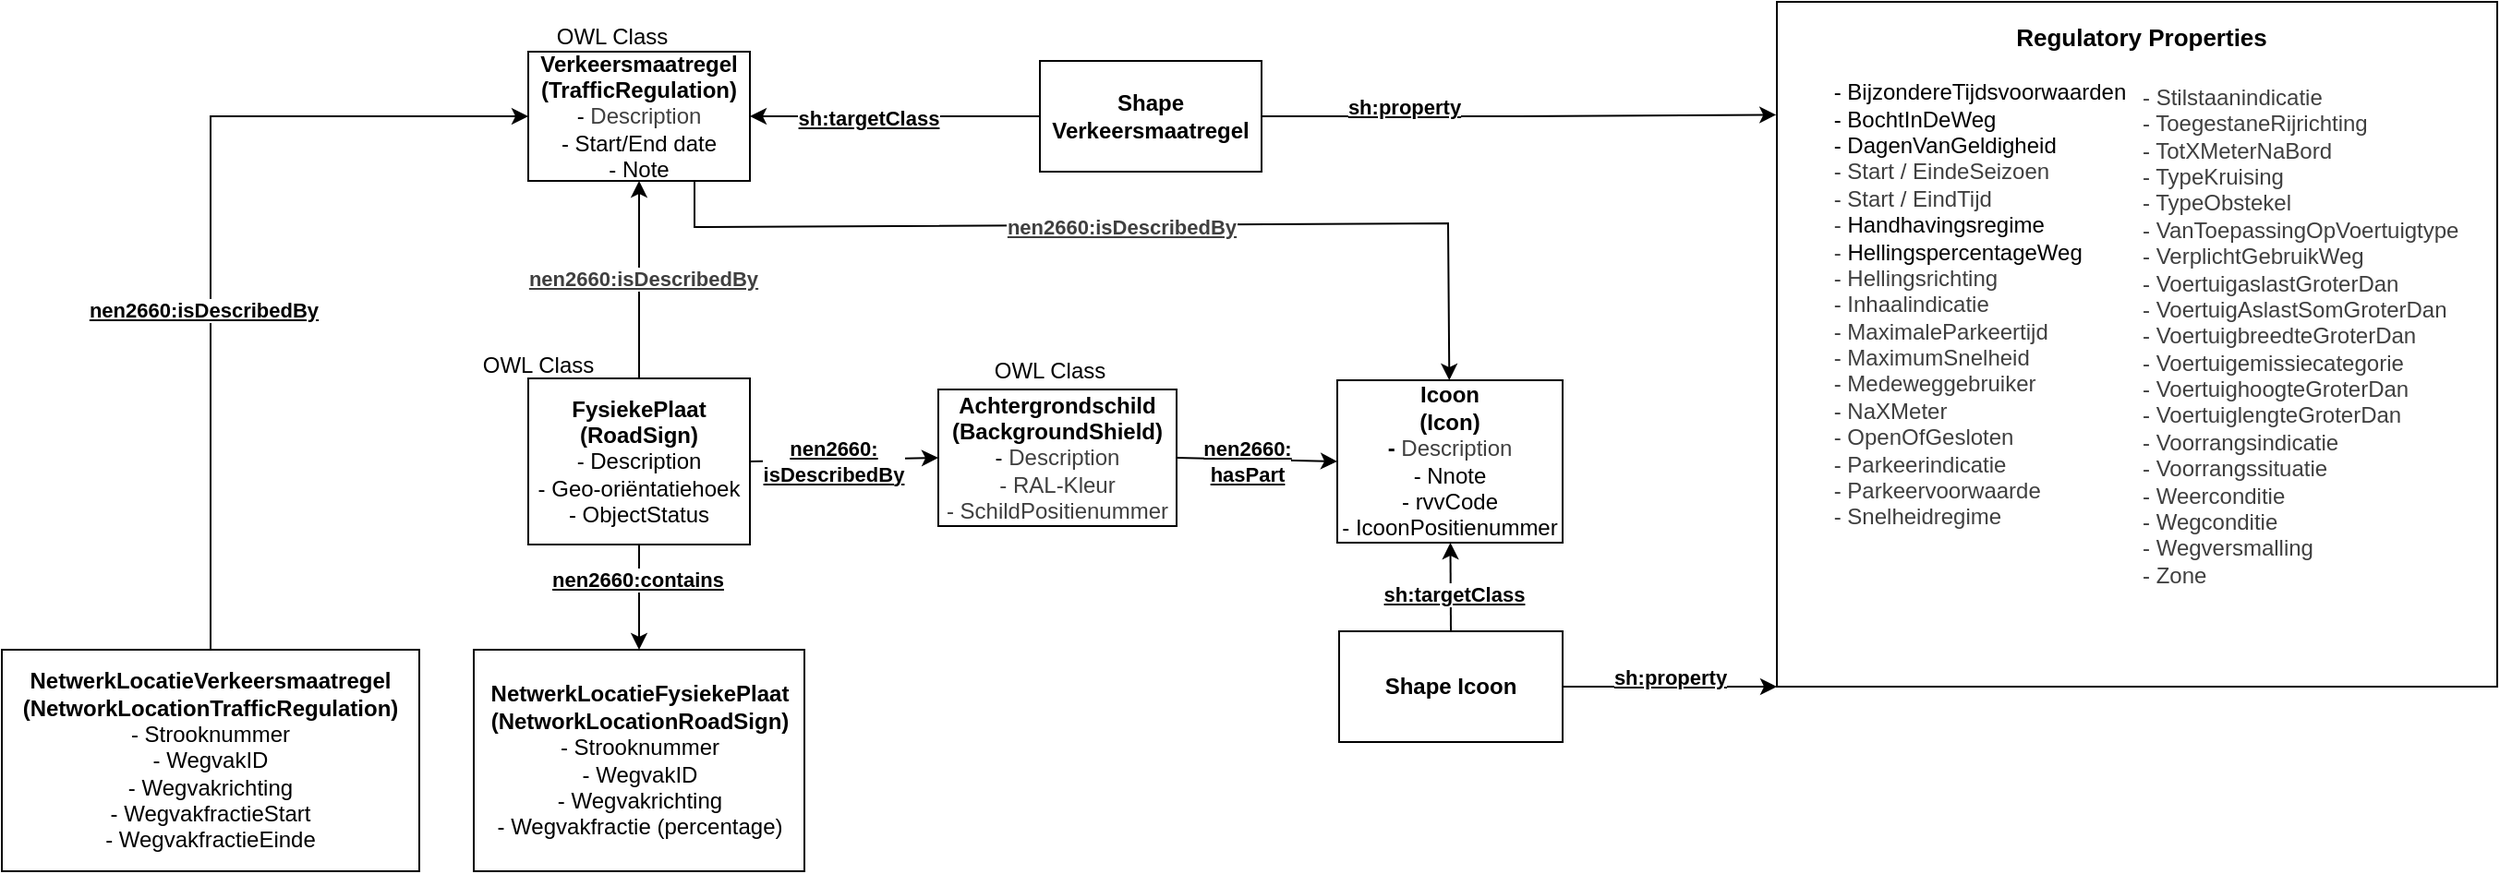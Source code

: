 <mxfile version="28.0.6">
  <diagram name="Page-1" id="0LnV7ETqTs7hgSCRXFs9">
    <mxGraphModel dx="1042" dy="1572" grid="0" gridSize="10" guides="1" tooltips="1" connect="1" arrows="1" fold="1" page="1" pageScale="1" pageWidth="1100" pageHeight="850" math="0" shadow="0">
      <root>
        <mxCell id="0" />
        <mxCell id="1" parent="0" />
        <mxCell id="JAaSVqaNoPK4AC_1vTfK-8" style="edgeStyle=orthogonalEdgeStyle;rounded=0;orthogonalLoop=1;jettySize=auto;html=1;entryX=-0.001;entryY=0.165;entryDx=0;entryDy=0;entryPerimeter=0;" parent="1" source="33" target="BCpdqVNQJVRz4uYAB1dM-32" edge="1">
          <mxGeometry relative="1" as="geometry">
            <mxPoint x="640" y="55" as="sourcePoint" />
            <mxPoint x="982" y="54" as="targetPoint" />
          </mxGeometry>
        </mxCell>
        <mxCell id="JAaSVqaNoPK4AC_1vTfK-9" value="&lt;div&gt;&lt;b&gt;&lt;u&gt;sh:property&lt;/u&gt;&lt;/b&gt;&lt;/div&gt;&lt;div&gt;&lt;b&gt;&lt;u&gt;&lt;br&gt;&lt;/u&gt;&lt;/b&gt;&lt;/div&gt;" style="edgeLabel;html=1;align=center;verticalAlign=middle;resizable=0;points=[];" parent="JAaSVqaNoPK4AC_1vTfK-8" vertex="1" connectable="0">
          <mxGeometry x="-0.45" y="-2" relative="1" as="geometry">
            <mxPoint as="offset" />
          </mxGeometry>
        </mxCell>
        <mxCell id="JAaSVqaNoPK4AC_1vTfK-12" style="rounded=0;orthogonalLoop=1;jettySize=auto;html=1;exitX=0.5;exitY=0;exitDx=0;exitDy=0;entryX=0.5;entryY=1;entryDx=0;entryDy=0;" parent="1" source="BCpdqVNQJVRz4uYAB1dM-2" target="BCpdqVNQJVRz4uYAB1dM-1" edge="1">
          <mxGeometry relative="1" as="geometry">
            <mxPoint x="747" y="137" as="targetPoint" />
          </mxGeometry>
        </mxCell>
        <mxCell id="JAaSVqaNoPK4AC_1vTfK-13" value="&lt;div style=&quot;border-color: var(--border-color);&quot;&gt;&lt;b style=&quot;color: rgb(63, 63, 63); border-color: var(--border-color);&quot;&gt;&lt;u style=&quot;border-color: var(--border-color);&quot;&gt;nen2660:isDescribedBy&lt;/u&gt;&lt;/b&gt;&lt;/div&gt;" style="edgeLabel;html=1;align=center;verticalAlign=middle;resizable=0;points=[];" parent="JAaSVqaNoPK4AC_1vTfK-12" vertex="1" connectable="0">
          <mxGeometry x="0.013" y="-2" relative="1" as="geometry">
            <mxPoint as="offset" />
          </mxGeometry>
        </mxCell>
        <mxCell id="19" style="edgeStyle=none;html=1;rounded=0;curved=0;exitX=0.75;exitY=1;exitDx=0;exitDy=0;" parent="1" source="BCpdqVNQJVRz4uYAB1dM-1" target="JAaSVqaNoPK4AC_1vTfK-5" edge="1">
          <mxGeometry relative="1" as="geometry">
            <Array as="points">
              <mxPoint x="397" y="116" />
              <mxPoint x="805" y="114" />
            </Array>
          </mxGeometry>
        </mxCell>
        <mxCell id="20" value="&lt;b style=&quot;color: rgb(63, 63, 63); border-color: var(--border-color);&quot;&gt;&lt;u style=&quot;border-color: var(--border-color);&quot;&gt;nen2660:isDescribedBy&lt;/u&gt;&lt;/b&gt;" style="edgeLabel;html=1;align=center;verticalAlign=middle;resizable=0;points=[];" parent="19" vertex="1" connectable="0">
          <mxGeometry x="-0.517" y="-2" relative="1" as="geometry">
            <mxPoint x="131" y="-2" as="offset" />
          </mxGeometry>
        </mxCell>
        <mxCell id="BCpdqVNQJVRz4uYAB1dM-1" value="&lt;div&gt;&lt;b&gt;Verkeersmaatregel&lt;/b&gt;&lt;/div&gt;&lt;div&gt;&lt;b&gt;(&lt;/b&gt;&lt;b&gt;&lt;/b&gt;&lt;b&gt;TrafficRegulation&lt;/b&gt;&lt;b&gt;)&lt;br&gt;&lt;/b&gt;&lt;/div&gt;&lt;div&gt;-&amp;nbsp;&lt;span style=&quot;color: rgb(63, 63, 63); background-color: transparent;&quot;&gt;Description&lt;/span&gt;&lt;br&gt;&lt;/div&gt;&lt;div&gt;- Start/End date&lt;/div&gt;&lt;div&gt;- Note&lt;/div&gt;" style="rounded=0;whiteSpace=wrap;html=1;" parent="1" vertex="1">
          <mxGeometry x="307" y="21" width="120" height="70" as="geometry" />
        </mxCell>
        <mxCell id="7" style="edgeStyle=none;html=1;exitX=1;exitY=0.5;exitDx=0;exitDy=0;entryX=0;entryY=0.5;entryDx=0;entryDy=0;" parent="1" source="BCpdqVNQJVRz4uYAB1dM-2" target="zsQL0wGQAGFPRSmptsXq-15" edge="1">
          <mxGeometry relative="1" as="geometry">
            <mxPoint x="923" y="225.37" as="targetPoint" />
          </mxGeometry>
        </mxCell>
        <mxCell id="8" value="&lt;div style=&quot;border-color: var(--border-color);&quot;&gt;&lt;b style=&quot;border-color: var(--border-color);&quot;&gt;&lt;u style=&quot;border-color: var(--border-color);&quot;&gt;nen2660:&lt;/u&gt;&lt;/b&gt;&lt;/div&gt;&lt;div style=&quot;border-color: var(--border-color);&quot;&gt;&lt;b style=&quot;border-color: var(--border-color);&quot;&gt;&lt;u style=&quot;border-color: var(--border-color);&quot;&gt;isDescribedBy&lt;/u&gt;&lt;/b&gt;&lt;/div&gt;" style="edgeLabel;html=1;align=center;verticalAlign=middle;resizable=0;points=[];" parent="7" vertex="1" connectable="0">
          <mxGeometry x="-0.193" relative="1" as="geometry">
            <mxPoint x="4" y="1" as="offset" />
          </mxGeometry>
        </mxCell>
        <mxCell id="17" style="edgeStyle=none;html=1;exitX=0.5;exitY=1;exitDx=0;exitDy=0;" parent="1" source="BCpdqVNQJVRz4uYAB1dM-2" target="BCpdqVNQJVRz4uYAB1dM-29" edge="1">
          <mxGeometry relative="1" as="geometry" />
        </mxCell>
        <mxCell id="18" value="&lt;b&gt;&lt;u&gt;nen2660:contains&lt;/u&gt;&lt;/b&gt;" style="edgeLabel;html=1;align=center;verticalAlign=middle;resizable=0;points=[];" parent="17" vertex="1" connectable="0">
          <mxGeometry x="-0.326" y="-1" relative="1" as="geometry">
            <mxPoint as="offset" />
          </mxGeometry>
        </mxCell>
        <mxCell id="BCpdqVNQJVRz4uYAB1dM-2" value="&lt;div&gt;&lt;b&gt;FysiekePlaat&lt;/b&gt;&lt;/div&gt;&lt;div&gt;&lt;b&gt;(&lt;/b&gt;&lt;b&gt;&lt;/b&gt;&lt;b&gt;RoadSign&lt;/b&gt;&lt;b&gt;)&lt;/b&gt;&lt;br&gt;&lt;/div&gt;&lt;div&gt;&lt;span style=&quot;background-color: transparent;&quot;&gt;- Description&lt;/span&gt;&lt;/div&gt;&lt;div&gt;&lt;span style=&quot;background-color: transparent;&quot;&gt;-&amp;nbsp;&lt;/span&gt;&lt;span style=&quot;background-color: transparent;&quot;&gt;Geo-oriëntatiehoek&lt;/span&gt;&lt;/div&gt;&lt;div&gt;&lt;span style=&quot;background-color: transparent;&quot;&gt;- ObjectStatus&lt;/span&gt;&lt;/div&gt;" style="rounded=0;whiteSpace=wrap;html=1;" parent="1" vertex="1">
          <mxGeometry x="307" y="198" width="120" height="90" as="geometry" />
        </mxCell>
        <mxCell id="zsQL0wGQAGFPRSmptsXq-16" style="edgeStyle=orthogonalEdgeStyle;rounded=0;orthogonalLoop=1;jettySize=auto;html=1;exitX=0.5;exitY=0;exitDx=0;exitDy=0;entryX=0;entryY=0.5;entryDx=0;entryDy=0;" parent="1" source="BCpdqVNQJVRz4uYAB1dM-22" target="BCpdqVNQJVRz4uYAB1dM-1" edge="1">
          <mxGeometry relative="1" as="geometry" />
        </mxCell>
        <mxCell id="zsQL0wGQAGFPRSmptsXq-17" value="&lt;b&gt;&lt;u&gt;nen2660:isDescribedBy&lt;/u&gt;&lt;/b&gt;" style="edgeLabel;html=1;align=center;verticalAlign=middle;resizable=0;points=[];" parent="zsQL0wGQAGFPRSmptsXq-16" vertex="1" connectable="0">
          <mxGeometry x="-0.221" y="-3" relative="1" as="geometry">
            <mxPoint x="-7" y="-5" as="offset" />
          </mxGeometry>
        </mxCell>
        <mxCell id="BCpdqVNQJVRz4uYAB1dM-22" value="&lt;div&gt;&lt;b&gt;NetwerkLocatieVerkeersmaatregel&lt;/b&gt;&lt;/div&gt;&lt;div&gt;&lt;b&gt;(&lt;/b&gt;&lt;b&gt;&lt;/b&gt;&lt;b&gt;NetworkLocationTrafficRegulation&lt;/b&gt;&lt;b&gt;)&lt;/b&gt;&lt;/div&gt;&lt;div&gt;- Strooknummer&lt;/div&gt;&lt;div&gt;- WegvakID&lt;/div&gt;&lt;div&gt;- Wegvakrichting&lt;/div&gt;- WegvakfractieStart&lt;br&gt;- WegvakfractieEinde" style="rounded=0;whiteSpace=wrap;html=1;" parent="1" vertex="1">
          <mxGeometry x="22" y="345" width="226" height="120" as="geometry" />
        </mxCell>
        <mxCell id="BCpdqVNQJVRz4uYAB1dM-29" value="&lt;div&gt;&lt;b&gt;NetwerkLocatieFysiekePlaat&lt;/b&gt;&lt;/div&gt;&lt;div&gt;&lt;b&gt;(&lt;/b&gt;&lt;b&gt;NetworkLocationRoadSign)&lt;/b&gt;&lt;/div&gt;&lt;div&gt;- Strooknummer&lt;/div&gt;&lt;div&gt;- WegvakID&lt;/div&gt;&lt;div&gt;- Wegvakrichting&lt;/div&gt;&lt;div&gt;- Wegvakfractie (percentage)&lt;br&gt;&lt;/div&gt;" style="rounded=0;whiteSpace=wrap;html=1;" parent="1" vertex="1">
          <mxGeometry x="277.5" y="345" width="179" height="120" as="geometry" />
        </mxCell>
        <mxCell id="JAaSVqaNoPK4AC_1vTfK-14" style="rounded=0;orthogonalLoop=1;jettySize=auto;html=1;exitX=1;exitY=0.5;exitDx=0;exitDy=0;entryX=0;entryY=1;entryDx=0;entryDy=0;" parent="1" source="38" target="BCpdqVNQJVRz4uYAB1dM-32" edge="1">
          <mxGeometry relative="1" as="geometry">
            <mxPoint x="887" y="473" as="targetPoint" />
            <Array as="points" />
          </mxGeometry>
        </mxCell>
        <mxCell id="15" value="&lt;div&gt;&lt;b&gt;&lt;u&gt;sh:property&lt;/u&gt;&lt;/b&gt;&lt;/div&gt;" style="edgeLabel;html=1;align=center;verticalAlign=middle;resizable=0;points=[];" parent="JAaSVqaNoPK4AC_1vTfK-14" vertex="1" connectable="0">
          <mxGeometry x="0.221" y="4" relative="1" as="geometry">
            <mxPoint x="-13" y="-1" as="offset" />
          </mxGeometry>
        </mxCell>
        <mxCell id="BCpdqVNQJVRz4uYAB1dM-32" value="&lt;div&gt;&lt;br&gt;&lt;/div&gt;&lt;div&gt;&lt;span style=&quot;color: rgb(63, 63, 63);&quot;&gt;&lt;/span&gt;&lt;/div&gt;" style="rounded=0;whiteSpace=wrap;html=1;" parent="1" vertex="1">
          <mxGeometry x="983" y="-6" width="390" height="371" as="geometry" />
        </mxCell>
        <mxCell id="JAaSVqaNoPK4AC_1vTfK-5" value="&lt;div&gt;&lt;b&gt;Icoon&lt;/b&gt;&lt;/div&gt;&lt;div&gt;&lt;b&gt;(Icon)&lt;br&gt;&lt;/b&gt;&lt;/div&gt;&lt;div&gt;&lt;b&gt;-&amp;nbsp;&lt;/b&gt;&lt;span style=&quot;color: rgb(63, 63, 63); background-color: transparent;&quot;&gt;Description&lt;/span&gt;&lt;/div&gt;&lt;div&gt;- Nnote&lt;/div&gt;&lt;div&gt;- rvvCode&lt;/div&gt;&lt;div&gt;- IcoonPositienummer&lt;/div&gt;" style="rounded=0;whiteSpace=wrap;html=1;" parent="1" vertex="1">
          <mxGeometry x="745" y="199" width="122" height="88" as="geometry" />
        </mxCell>
        <mxCell id="10" style="edgeStyle=none;html=1;exitX=1;exitY=0.5;exitDx=0;exitDy=0;entryX=0;entryY=0.5;entryDx=0;entryDy=0;" parent="1" source="zsQL0wGQAGFPRSmptsXq-15" target="JAaSVqaNoPK4AC_1vTfK-5" edge="1">
          <mxGeometry relative="1" as="geometry">
            <mxPoint x="1077" y="197" as="targetPoint" />
            <mxPoint x="1050.5" y="218.25" as="sourcePoint" />
          </mxGeometry>
        </mxCell>
        <mxCell id="11" value="&lt;div&gt;&lt;b&gt;&lt;u&gt;nen2660:&lt;/u&gt;&lt;/b&gt;&lt;/div&gt;&lt;div&gt;&lt;b&gt;&lt;u&gt;hasPart&lt;/u&gt;&lt;/b&gt;&lt;/div&gt;" style="edgeLabel;html=1;align=center;verticalAlign=middle;resizable=0;points=[];" parent="10" vertex="1" connectable="0">
          <mxGeometry x="-0.254" relative="1" as="geometry">
            <mxPoint x="5" y="1" as="offset" />
          </mxGeometry>
        </mxCell>
        <mxCell id="zsQL0wGQAGFPRSmptsXq-15" value="&lt;div&gt;&lt;b&gt;Achtergrondschild&lt;/b&gt;&lt;/div&gt;&lt;div&gt;&lt;b&gt;(&lt;/b&gt;&lt;b&gt;&lt;/b&gt;&lt;b&gt;BackgroundShield&lt;/b&gt;&lt;b&gt;)&lt;br&gt;&lt;/b&gt;&lt;/div&gt;&lt;div&gt;&lt;span style=&quot;background-color: initial;&quot;&gt;-&amp;nbsp;&lt;/span&gt;&lt;span style=&quot;color: rgb(63, 63, 63); background-color: transparent;&quot;&gt;Description&lt;/span&gt;&lt;/div&gt;&lt;div&gt;&lt;span style=&quot;color: rgb(63, 63, 63); background-color: transparent;&quot;&gt;- RAL-Kleur&lt;/span&gt;&lt;/div&gt;&lt;div&gt;&lt;span style=&quot;color: rgb(63, 63, 63); background-color: transparent;&quot;&gt;- SchildPositienummer&lt;/span&gt;&lt;/div&gt;" style="rounded=0;whiteSpace=wrap;html=1;" parent="1" vertex="1">
          <mxGeometry x="529" y="204" width="129" height="74" as="geometry" />
        </mxCell>
        <mxCell id="25" value="&lt;div&gt;&lt;br&gt;&lt;/div&gt;&lt;div style=&quot;text-align: left;&quot;&gt;- BijzondereTijdsvoorwaarden&lt;/div&gt;&lt;div style=&quot;text-align: left;&quot;&gt;- BochtInDeWeg&lt;/div&gt;&lt;div style=&quot;text-align: left;&quot;&gt;- DagenVanGeldigheid&lt;/div&gt;&lt;span style=&quot;color: rgb(63, 63, 63);&quot;&gt;&lt;div style=&quot;text-align: left;&quot;&gt;&lt;span style=&quot;background-color: transparent;&quot;&gt;- Start / EindeSeizoen&lt;/span&gt;&lt;/div&gt;&lt;/span&gt;&lt;div&gt;&lt;div style=&quot;text-align: left;&quot;&gt;&lt;span style=&quot;background-color: transparent; color: rgb(63, 63, 63);&quot;&gt;- Start / EindTijd&lt;/span&gt;&lt;/div&gt;&lt;div style=&quot;text-align: left;&quot;&gt;&lt;span style=&quot;background-color: transparent; color: rgb(63, 63, 63);&quot;&gt;-&amp;nbsp;&lt;/span&gt;&lt;span style=&quot;background-color: transparent;&quot;&gt;Handhavingsregime&lt;/span&gt;&lt;/div&gt;&lt;div style=&quot;text-align: left;&quot;&gt;&lt;span style=&quot;background-color: transparent; color: rgb(63, 63, 63);&quot;&gt;-&amp;nbsp;&lt;/span&gt;&lt;span style=&quot;background-color: transparent;&quot;&gt;HellingspercentageWeg&lt;/span&gt;&lt;/div&gt;&lt;div style=&quot;text-align: left;&quot;&gt;&lt;span style=&quot;background-color: transparent; color: rgb(63, 63, 63);&quot;&gt;-&amp;nbsp;Hellingsrichting&lt;/span&gt;&lt;/div&gt;&lt;div&gt;&lt;/div&gt;&lt;span style=&quot;color: rgb(63, 63, 63);&quot;&gt;&lt;div style=&quot;text-align: left;&quot;&gt;&lt;span style=&quot;background-color: transparent;&quot;&gt;- Inhaalindicatie&lt;/span&gt;&lt;/div&gt;&lt;/span&gt;&lt;/div&gt;&lt;div&gt;&lt;span style=&quot;color: rgb(63, 63, 63);&quot;&gt;&lt;/span&gt;&lt;/div&gt;&lt;span style=&quot;color: rgb(63, 63, 63);&quot;&gt;&lt;div style=&quot;text-align: left;&quot;&gt;&lt;span style=&quot;background-color: transparent;&quot;&gt;- MaximaleParkeertijd&lt;/span&gt;&lt;/div&gt;&lt;/span&gt;&lt;div style=&quot;text-align: left;&quot;&gt;&lt;span style=&quot;color: rgb(63, 63, 63);&quot;&gt;- MaximumSnelheid&lt;/span&gt;&lt;/div&gt;&lt;div&gt;&lt;span style=&quot;color: rgb(63, 63, 63);&quot;&gt;&lt;/span&gt;&lt;/div&gt;&lt;span style=&quot;color: rgb(63, 63, 63);&quot;&gt;&lt;div style=&quot;text-align: left;&quot;&gt;&lt;span style=&quot;background-color: transparent;&quot;&gt;- Medeweggebruiker&lt;/span&gt;&lt;/div&gt;&lt;/span&gt;&lt;div style=&quot;text-align: left;&quot;&gt;&lt;span style=&quot;color: rgb(63, 63, 63);&quot;&gt;- NaXMeter&lt;/span&gt;&lt;span style=&quot;color: rgb(63, 63, 63);&quot;&gt;&lt;/span&gt;&lt;/div&gt;&lt;div&gt;&lt;span style=&quot;color: rgb(63, 63, 63);&quot;&gt;&lt;/span&gt;&lt;/div&gt;&lt;span style=&quot;color: rgb(63, 63, 63);&quot;&gt;&lt;div style=&quot;text-align: left;&quot;&gt;&lt;span style=&quot;background-color: transparent;&quot;&gt;- OpenOfGesloten&lt;/span&gt;&lt;/div&gt;&lt;/span&gt;&lt;div&gt;&lt;span style=&quot;color: rgb(63, 63, 63);&quot;&gt;&lt;/span&gt;&lt;/div&gt;&lt;span style=&quot;color: rgb(63, 63, 63);&quot;&gt;&lt;div style=&quot;text-align: left;&quot;&gt;&lt;span style=&quot;background-color: transparent;&quot;&gt;- Parkeerindicatie&lt;/span&gt;&lt;/div&gt;&lt;/span&gt;&lt;div style=&quot;text-align: left;&quot;&gt;&lt;span style=&quot;color: rgb(63, 63, 63);&quot;&gt;- Parkeervoorwaarde&lt;/span&gt;&lt;/div&gt;&lt;div&gt;&lt;span style=&quot;color: rgb(63, 63, 63);&quot;&gt;&lt;div style=&quot;color: rgb(63, 63, 63);&quot;&gt;&lt;span style=&quot;color: rgb(63, 63, 63);&quot;&gt;&lt;/span&gt;&lt;/div&gt;&lt;span style=&quot;color: rgb(63, 63, 63);&quot;&gt;&lt;div style=&quot;text-align: left;&quot;&gt;&lt;span style=&quot;background-color: transparent;&quot;&gt;- Snelheidregime&lt;/span&gt;&lt;/div&gt;&lt;/span&gt;&lt;/span&gt;&lt;/div&gt;&lt;div&gt;&lt;span style=&quot;color: rgb(63, 63, 63);&quot;&gt;&lt;span style=&quot;color: rgb(63, 63, 63);&quot;&gt;&lt;br&gt;&lt;/span&gt;&lt;/span&gt;&lt;/div&gt;" style="text;html=1;align=center;verticalAlign=middle;whiteSpace=wrap;rounded=0;" parent="1" vertex="1">
          <mxGeometry x="1004" y="28" width="178" height="260" as="geometry" />
        </mxCell>
        <mxCell id="26" value="&lt;div style=&quot;color: rgb(63, 63, 63);&quot;&gt;&lt;span style=&quot;color: rgb(63, 63, 63);&quot;&gt;-&amp;nbsp;Stilstaanindicatie&amp;nbsp;&lt;/span&gt;&lt;span style=&quot;color: rgb(63, 63, 63);&quot;&gt;&lt;/span&gt;&lt;/div&gt;&lt;div style=&quot;color: rgb(63, 63, 63);&quot;&gt;&lt;span style=&quot;color: rgb(63, 63, 63);&quot;&gt;&lt;/span&gt;&lt;/div&gt;&lt;div style=&quot;color: rgb(63, 63, 63);&quot;&gt;&lt;span style=&quot;color: rgb(63, 63, 63);&quot;&gt;- ToegestaneRijrichting&lt;/span&gt;&lt;/div&gt;&lt;div style=&quot;color: rgb(63, 63, 63);&quot;&gt;&lt;span style=&quot;color: rgb(63, 63, 63);&quot;&gt;&lt;/span&gt;&lt;/div&gt;&lt;span style=&quot;color: rgb(63, 63, 63);&quot;&gt;- TotXMeterNaBord&lt;/span&gt;&lt;div style=&quot;color: rgb(63, 63, 63);&quot;&gt;&lt;span style=&quot;color: rgb(63, 63, 63);&quot;&gt;- TypeKruising&lt;/span&gt;&lt;/div&gt;&lt;div style=&quot;color: rgb(63, 63, 63);&quot;&gt;&lt;span style=&quot;color: rgb(63, 63, 63);&quot;&gt;&lt;/span&gt;&lt;/div&gt;&lt;span style=&quot;color: rgb(63, 63, 63);&quot;&gt;- TypeObstekel&lt;/span&gt;&lt;div style=&quot;color: rgb(63, 63, 63);&quot;&gt;&lt;span style=&quot;color: rgb(63, 63, 63);&quot;&gt;- VanToepassingOpVoertuigtype&lt;/span&gt;&lt;span style=&quot;color: rgb(63, 63, 63);&quot;&gt;&lt;/span&gt;&lt;/div&gt;&lt;div style=&quot;color: rgb(63, 63, 63);&quot;&gt;&lt;span style=&quot;color: rgb(63, 63, 63);&quot;&gt;&lt;/span&gt;&lt;/div&gt;&lt;span style=&quot;color: rgb(63, 63, 63);&quot;&gt;- VerplichtGebruikWeg&lt;/span&gt;&lt;div style=&quot;color: rgb(63, 63, 63);&quot;&gt;&lt;span style=&quot;color: rgb(63, 63, 63);&quot;&gt;- VoertuigaslastGroterDan&lt;/span&gt;&lt;/div&gt;&lt;div style=&quot;color: rgb(63, 63, 63);&quot;&gt;&lt;span style=&quot;color: rgb(63, 63, 63);&quot;&gt;&lt;/span&gt;&lt;/div&gt;&lt;span style=&quot;color: rgb(63, 63, 63);&quot;&gt;-&amp;nbsp;&lt;/span&gt;&lt;span style=&quot;color: rgb(63, 63, 63);&quot;&gt;VoertuigAslastSomGroterDan&lt;/span&gt;&lt;div style=&quot;color: rgb(63, 63, 63);&quot;&gt;&lt;span style=&quot;color: rgb(63, 63, 63);&quot;&gt;-&amp;nbsp;&lt;/span&gt;&lt;span style=&quot;color: rgb(63, 63, 63);&quot;&gt;&lt;/span&gt;&lt;span style=&quot;background-color: transparent; color: rgb(63, 63, 63);&quot;&gt;VoertuigbreedteGroterDan&lt;/span&gt;&lt;/div&gt;&lt;div style=&quot;color: rgb(63, 63, 63);&quot;&gt;&lt;span style=&quot;color: rgb(63, 63, 63);&quot;&gt;&lt;/span&gt;&lt;/div&gt;&lt;span style=&quot;color: rgb(63, 63, 63);&quot;&gt;-&amp;nbsp;&lt;/span&gt;&lt;span style=&quot;color: rgb(63, 63, 63);&quot;&gt;Voertuigemissiecategorie&lt;/span&gt;&lt;div style=&quot;color: rgb(63, 63, 63);&quot;&gt;&lt;span style=&quot;color: rgb(63, 63, 63);&quot;&gt;-&amp;nbsp;&lt;/span&gt;&lt;span style=&quot;color: rgb(63, 63, 63);&quot;&gt;&lt;/span&gt;&lt;span style=&quot;background-color: transparent; color: rgb(63, 63, 63);&quot;&gt;VoertuighoogteGroterDan&lt;/span&gt;&lt;/div&gt;&lt;div style=&quot;color: rgb(63, 63, 63);&quot;&gt;&lt;span style=&quot;color: rgb(63, 63, 63);&quot;&gt;&lt;/span&gt;&lt;/div&gt;&lt;span style=&quot;color: rgb(63, 63, 63);&quot;&gt;-&amp;nbsp;&lt;/span&gt;&lt;span style=&quot;color: rgb(63, 63, 63);&quot;&gt;VoertuiglengteGroterDan&lt;/span&gt;&lt;div style=&quot;color: rgb(63, 63, 63);&quot;&gt;&lt;span style=&quot;color: rgb(63, 63, 63);&quot;&gt;- Voorrangsindicatie&lt;/span&gt;&lt;span style=&quot;color: rgb(63, 63, 63);&quot;&gt;&lt;/span&gt;&lt;/div&gt;&lt;div style=&quot;color: rgb(63, 63, 63);&quot;&gt;&lt;span style=&quot;color: rgb(63, 63, 63);&quot;&gt;&lt;/span&gt;&lt;/div&gt;&lt;span style=&quot;color: rgb(63, 63, 63);&quot;&gt;- Voorrangssituatie&lt;/span&gt;&lt;div style=&quot;color: rgb(63, 63, 63);&quot;&gt;&lt;span style=&quot;color: rgb(63, 63, 63);&quot;&gt;- Weerconditie&lt;/span&gt;&lt;/div&gt;&lt;div style=&quot;color: rgb(63, 63, 63);&quot;&gt;&lt;span style=&quot;color: rgb(63, 63, 63);&quot;&gt;- Wegconditie&lt;/span&gt;&lt;/div&gt;&lt;div style=&quot;color: rgb(63, 63, 63);&quot;&gt;&lt;span style=&quot;background-color: transparent;&quot;&gt;- Wegversmalling&lt;/span&gt;&lt;/div&gt;&lt;div style=&quot;color: rgb(63, 63, 63);&quot;&gt;&lt;span style=&quot;color: rgb(63, 63, 63);&quot;&gt;- Zone&lt;/span&gt;&lt;/div&gt;" style="text;html=1;align=left;verticalAlign=middle;whiteSpace=wrap;rounded=0;" parent="1" vertex="1">
          <mxGeometry x="1179" y="28" width="188" height="293" as="geometry" />
        </mxCell>
        <mxCell id="27" value="&lt;b&gt;&lt;font style=&quot;font-size: 13px;&quot;&gt;Regulatory Properties&lt;/font&gt;&lt;/b&gt;" style="text;html=1;align=center;verticalAlign=middle;whiteSpace=wrap;rounded=0;" parent="1" vertex="1">
          <mxGeometry x="1082.5" y="-2" width="195" height="30" as="geometry" />
        </mxCell>
        <mxCell id="34" style="edgeStyle=none;html=1;" parent="1" source="33" target="BCpdqVNQJVRz4uYAB1dM-1" edge="1">
          <mxGeometry relative="1" as="geometry" />
        </mxCell>
        <mxCell id="36" value="&lt;span style=&quot;font-family: monospace; font-size: 0px; text-align: start; background-color: rgb(251, 251, 251);&quot;&gt;%3CmxGraphModel%3E%3Croot%3E%3CmxCell%20id%3D%220%22%2F%3E%3CmxCell%20id%3D%221%22%20parent%3D%220%22%2F%3E%3CmxCell%20id%3D%222%22%20value%3D%22%26lt%3Bu%26gt%3Bsh%3ATargetClass%26lt%3B%2Fu%26gt%3B%22%20style%3D%22text%3Bhtml%3D1%3Balign%3Dcenter%3BverticalAlign%3Dmiddle%3Bresizable%3D0%3Bpoints%3D%5B%5D%3Bautosize%3D1%3BstrokeColor%3Dnone%3BfillColor%3Dnone%3B%22%20vertex%3D%221%22%20parent%3D%221%22%3E%3CmxGeometry%20x%3D%22461%22%20y%3D%2265%22%20width%3D%2297%22%20height%3D%2226%22%20as%3D%22geometry%22%2F%3E%3C%2FmxCell%3E%3C%2Froot%3E%3C%2FmxGraphModel%3E&lt;/span&gt;" style="edgeLabel;html=1;align=center;verticalAlign=middle;resizable=0;points=[];" parent="34" vertex="1" connectable="0">
          <mxGeometry x="0.019" y="-3" relative="1" as="geometry">
            <mxPoint as="offset" />
          </mxGeometry>
        </mxCell>
        <mxCell id="37" value="&lt;u&gt;&lt;b&gt;sh:targetClass&lt;/b&gt;&lt;/u&gt;" style="edgeLabel;html=1;align=center;verticalAlign=middle;resizable=0;points=[];" parent="34" vertex="1" connectable="0">
          <mxGeometry x="0.189" y="1" relative="1" as="geometry">
            <mxPoint as="offset" />
          </mxGeometry>
        </mxCell>
        <mxCell id="33" value="&lt;b&gt;Shape Verkeersmaatregel&lt;/b&gt;" style="rounded=0;whiteSpace=wrap;html=1;" parent="1" vertex="1">
          <mxGeometry x="584" y="26" width="120" height="60" as="geometry" />
        </mxCell>
        <mxCell id="40" style="edgeStyle=none;html=1;exitX=0.5;exitY=0;exitDx=0;exitDy=0;" parent="1" source="38" target="JAaSVqaNoPK4AC_1vTfK-5" edge="1">
          <mxGeometry relative="1" as="geometry" />
        </mxCell>
        <mxCell id="41" value="&lt;u&gt;&lt;b&gt;sh:targetClass&lt;/b&gt;&lt;/u&gt;" style="edgeLabel;html=1;align=center;verticalAlign=middle;resizable=0;points=[];" parent="40" vertex="1" connectable="0">
          <mxGeometry x="-0.173" y="-1" relative="1" as="geometry">
            <mxPoint as="offset" />
          </mxGeometry>
        </mxCell>
        <mxCell id="38" value="&lt;b&gt;Shape Icoon&lt;/b&gt;" style="rounded=0;whiteSpace=wrap;html=1;" parent="1" vertex="1">
          <mxGeometry x="746" y="335" width="121" height="60" as="geometry" />
        </mxCell>
        <mxCell id="42" value="OWL Class" style="text;html=1;align=center;verticalAlign=middle;resizable=0;points=[];autosize=1;strokeColor=none;fillColor=none;" parent="1" vertex="1">
          <mxGeometry x="313" width="78" height="26" as="geometry" />
        </mxCell>
        <mxCell id="44" value="OWL Class" style="text;html=1;align=center;verticalAlign=middle;resizable=0;points=[];autosize=1;strokeColor=none;fillColor=none;" parent="1" vertex="1">
          <mxGeometry x="550" y="181" width="78" height="26" as="geometry" />
        </mxCell>
        <mxCell id="47" value="OWL Class" style="text;html=1;align=center;verticalAlign=middle;resizable=0;points=[];autosize=1;strokeColor=none;fillColor=none;" parent="1" vertex="1">
          <mxGeometry x="273" y="178" width="78" height="26" as="geometry" />
        </mxCell>
      </root>
    </mxGraphModel>
  </diagram>
</mxfile>
